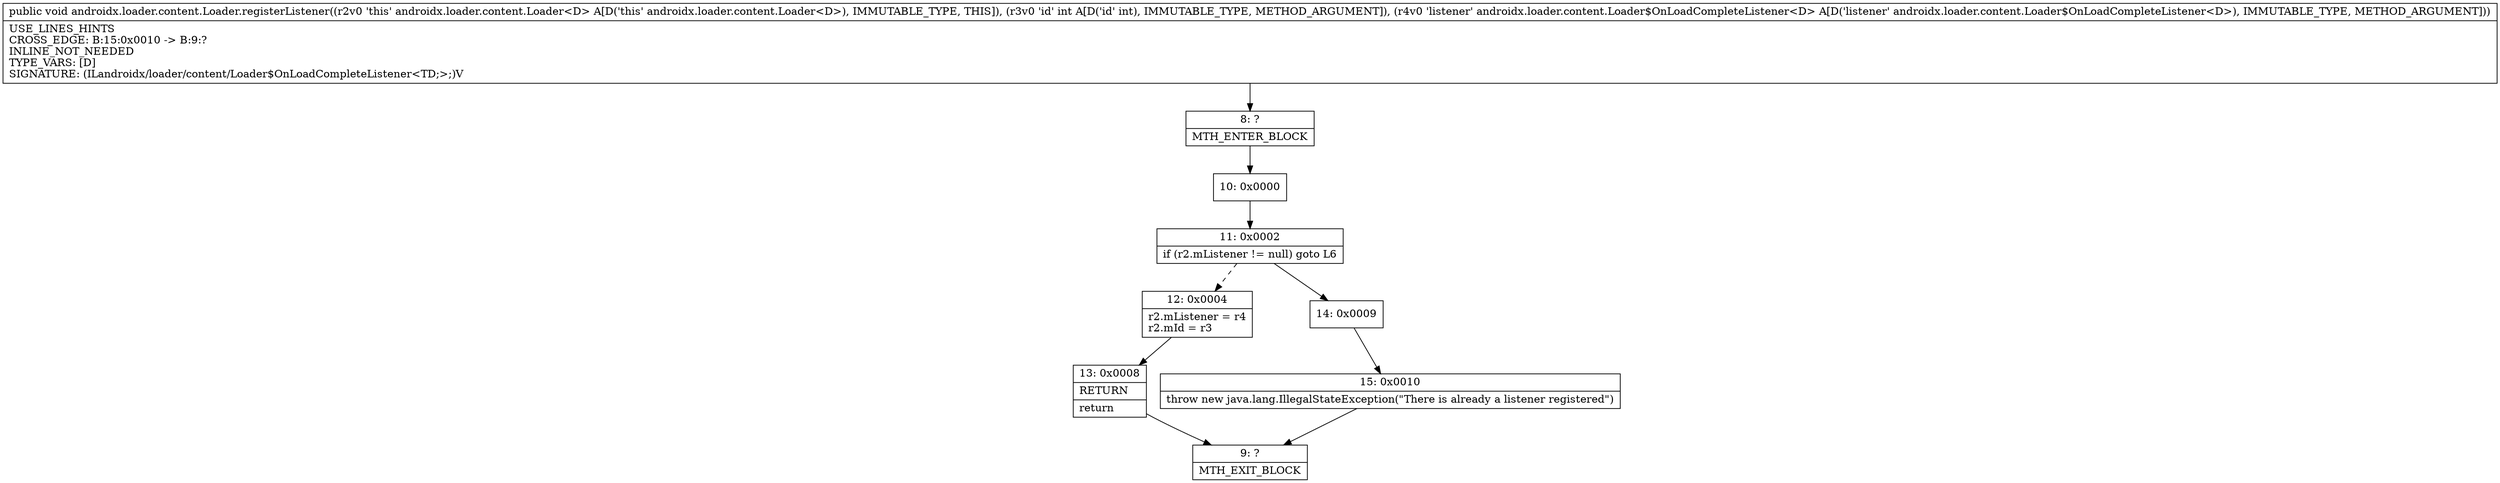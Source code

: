 digraph "CFG forandroidx.loader.content.Loader.registerListener(ILandroidx\/loader\/content\/Loader$OnLoadCompleteListener;)V" {
Node_8 [shape=record,label="{8\:\ ?|MTH_ENTER_BLOCK\l}"];
Node_10 [shape=record,label="{10\:\ 0x0000}"];
Node_11 [shape=record,label="{11\:\ 0x0002|if (r2.mListener != null) goto L6\l}"];
Node_12 [shape=record,label="{12\:\ 0x0004|r2.mListener = r4\lr2.mId = r3\l}"];
Node_13 [shape=record,label="{13\:\ 0x0008|RETURN\l|return\l}"];
Node_9 [shape=record,label="{9\:\ ?|MTH_EXIT_BLOCK\l}"];
Node_14 [shape=record,label="{14\:\ 0x0009}"];
Node_15 [shape=record,label="{15\:\ 0x0010|throw new java.lang.IllegalStateException(\"There is already a listener registered\")\l}"];
MethodNode[shape=record,label="{public void androidx.loader.content.Loader.registerListener((r2v0 'this' androidx.loader.content.Loader\<D\> A[D('this' androidx.loader.content.Loader\<D\>), IMMUTABLE_TYPE, THIS]), (r3v0 'id' int A[D('id' int), IMMUTABLE_TYPE, METHOD_ARGUMENT]), (r4v0 'listener' androidx.loader.content.Loader$OnLoadCompleteListener\<D\> A[D('listener' androidx.loader.content.Loader$OnLoadCompleteListener\<D\>), IMMUTABLE_TYPE, METHOD_ARGUMENT]))  | USE_LINES_HINTS\lCROSS_EDGE: B:15:0x0010 \-\> B:9:?\lINLINE_NOT_NEEDED\lTYPE_VARS: [D]\lSIGNATURE: (ILandroidx\/loader\/content\/Loader$OnLoadCompleteListener\<TD;\>;)V\l}"];
MethodNode -> Node_8;Node_8 -> Node_10;
Node_10 -> Node_11;
Node_11 -> Node_12[style=dashed];
Node_11 -> Node_14;
Node_12 -> Node_13;
Node_13 -> Node_9;
Node_14 -> Node_15;
Node_15 -> Node_9;
}

